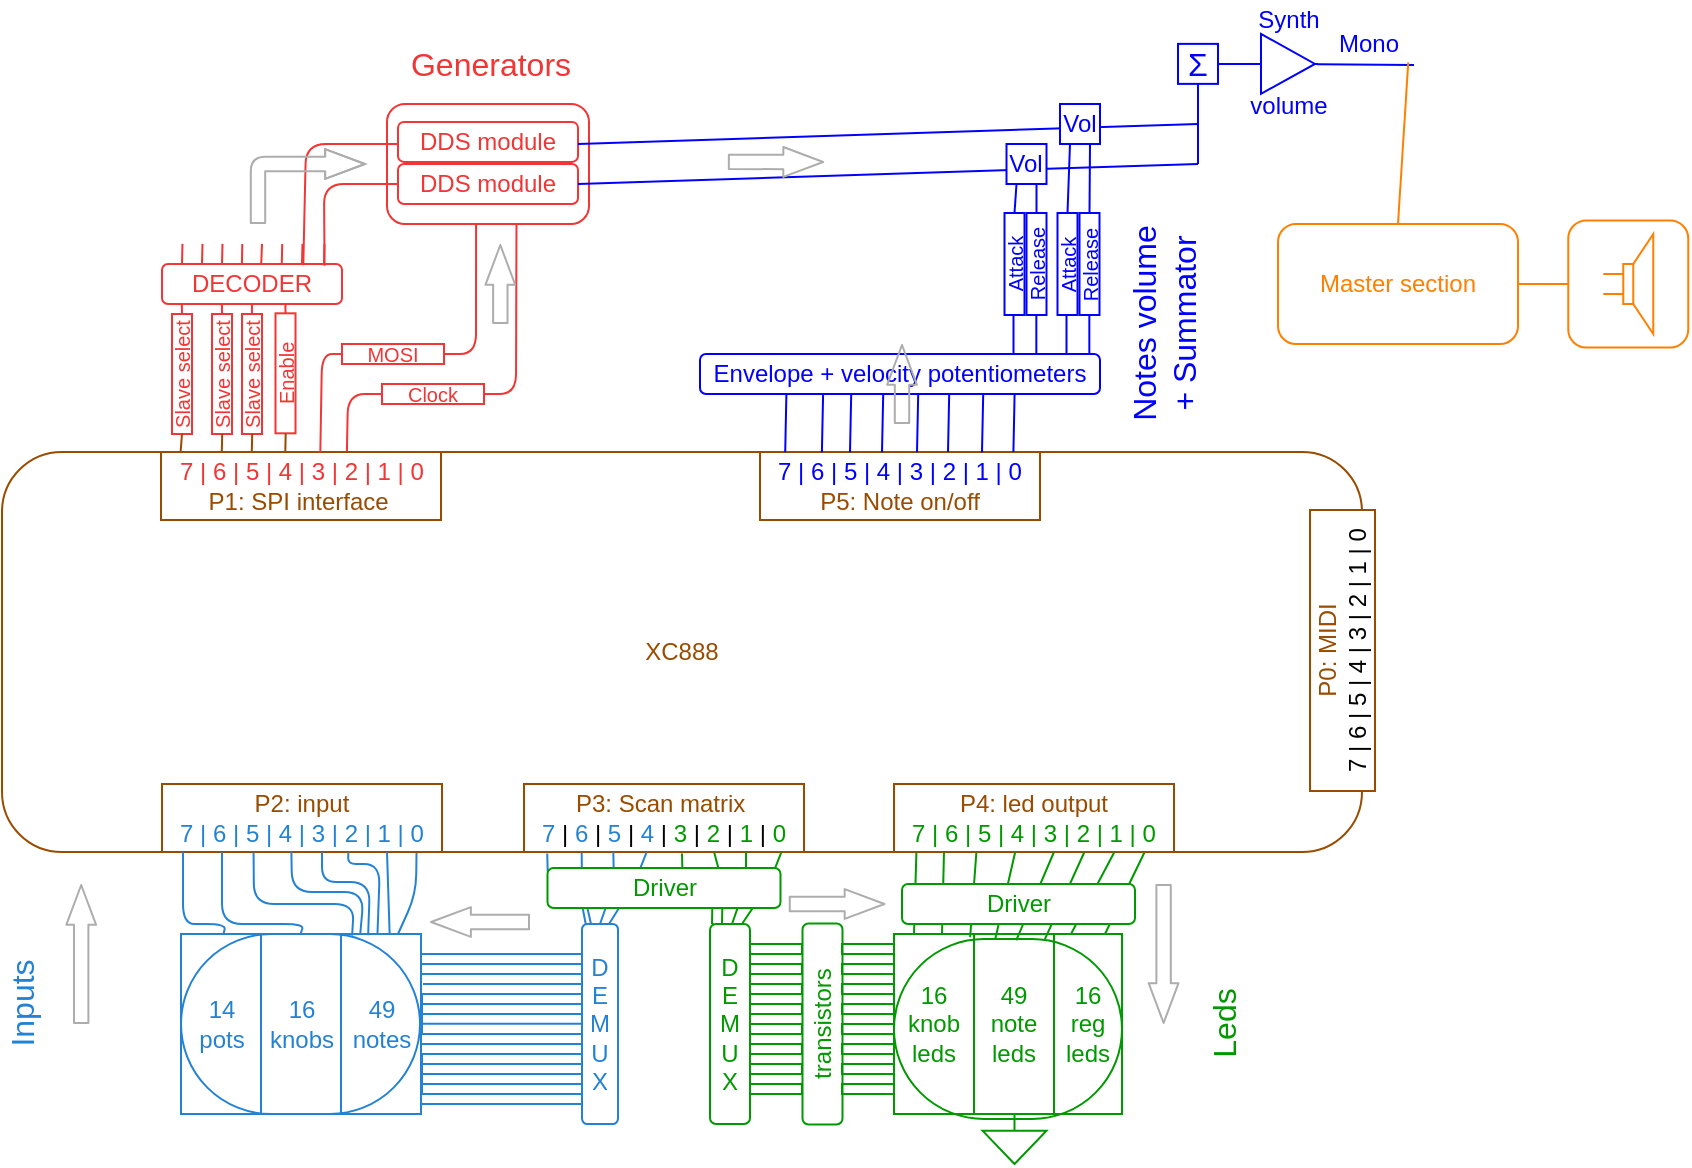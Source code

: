<mxfile version="14.6.13" type="device"><diagram id="syRKRqGBxKdM70KJFv_K" name="Pagina-1"><mxGraphModel dx="1278" dy="632" grid="0" gridSize="10" guides="1" tooltips="1" connect="1" arrows="1" fold="1" page="1" pageScale="1" pageWidth="1169" pageHeight="827" math="0" shadow="0"><root><mxCell id="0"/><mxCell id="1" parent="0"/><mxCell id="1NpCv59b8Mo79kb2LYKI-148" value="" style="rounded=1;whiteSpace=wrap;html=1;fontColor=#FF8000;strokeColor=#FF8000;" parent="1" vertex="1"><mxGeometry x="825.13" y="198.22" width="60" height="63.56" as="geometry"/></mxCell><mxCell id="-nYuNeRodOhIPfCkBTkS-102" value="&lt;font color=&quot;#009900&quot;&gt;16 reg leds&lt;/font&gt;" style="rounded=0;whiteSpace=wrap;html=1;strokeColor=#009900;" parent="1" vertex="1"><mxGeometry x="568" y="555" width="34" height="90" as="geometry"/></mxCell><mxCell id="1x5T8wN6JU8fQf3R-ots-56" value="" style="rounded=1;whiteSpace=wrap;html=1;strokeColor=#F23535;fontColor=#F23535;" parent="1" vertex="1"><mxGeometry x="234.5" y="140" width="101" height="60" as="geometry"/></mxCell><mxCell id="1x5T8wN6JU8fQf3R-ots-2" value="&lt;font color=&quot;#994c00&quot;&gt;XC888&lt;/font&gt;" style="rounded=1;whiteSpace=wrap;html=1;strokeColor=#994C00;" parent="1" vertex="1"><mxGeometry x="42" y="314" width="680" height="200" as="geometry"/></mxCell><mxCell id="1x5T8wN6JU8fQf3R-ots-3" value="&lt;font color=&quot;#994c00&quot;&gt;P2: input&lt;/font&gt;&lt;br&gt;&lt;font color=&quot;#2482d4&quot;&gt;7 | 6 | 5 | 4 | 3 | 2 | 1 | 0&lt;/font&gt;" style="rounded=0;whiteSpace=wrap;html=1;strokeColor=#994C00;" parent="1" vertex="1"><mxGeometry x="122" y="480" width="140" height="34" as="geometry"/></mxCell><mxCell id="1x5T8wN6JU8fQf3R-ots-5" value="&lt;font color=&quot;#2482d4&quot;&gt;D&lt;br&gt;E&lt;br&gt;M&lt;br&gt;U&lt;br&gt;X&lt;/font&gt;" style="rounded=1;whiteSpace=wrap;html=1;strokeColor=#2482D4;" parent="1" vertex="1"><mxGeometry x="332" y="550" width="18" height="100" as="geometry"/></mxCell><mxCell id="1x5T8wN6JU8fQf3R-ots-16" value="&lt;font style=&quot;font-size: 10px&quot;&gt;Clock&lt;/font&gt;" style="whiteSpace=wrap;html=1;rotation=0;align=center;strokeColor=#F23535;fontColor=#F23535;" parent="1" vertex="1"><mxGeometry x="232" y="280" width="51" height="10" as="geometry"/></mxCell><mxCell id="1x5T8wN6JU8fQf3R-ots-17" value="&lt;span style=&quot;font-size: 10px&quot;&gt;MOSI&lt;/span&gt;" style="whiteSpace=wrap;html=1;rotation=0;align=center;strokeColor=#F23535;fontColor=#F23535;" parent="1" vertex="1"><mxGeometry x="212" y="260" width="51" height="10" as="geometry"/></mxCell><mxCell id="1x5T8wN6JU8fQf3R-ots-18" value="&lt;span style=&quot;font-size: 10px&quot;&gt;Slave select&lt;/span&gt;" style="whiteSpace=wrap;html=1;rotation=-90;align=center;strokeColor=#F23535;fontColor=#F23535;" parent="1" vertex="1"><mxGeometry x="102" y="270" width="60" height="10" as="geometry"/></mxCell><mxCell id="1x5T8wN6JU8fQf3R-ots-20" value="&lt;span style=&quot;font-size: 10px&quot;&gt;Slave select&lt;/span&gt;" style="whiteSpace=wrap;html=1;rotation=-90;align=center;strokeColor=#F23535;fontColor=#F23535;" parent="1" vertex="1"><mxGeometry x="122" y="270" width="60" height="10" as="geometry"/></mxCell><mxCell id="1x5T8wN6JU8fQf3R-ots-21" value="&lt;span style=&quot;font-size: 10px&quot;&gt;Slave select&lt;/span&gt;" style="whiteSpace=wrap;html=1;rotation=-90;align=center;strokeColor=#F23535;fontColor=#F23535;" parent="1" vertex="1"><mxGeometry x="137" y="270" width="60" height="10" as="geometry"/></mxCell><mxCell id="1x5T8wN6JU8fQf3R-ots-27" value="DECODER" style="rounded=1;whiteSpace=wrap;html=1;strokeColor=#F23535;fontColor=#F23535;" parent="1" vertex="1"><mxGeometry x="122" y="220" width="90" height="20" as="geometry"/></mxCell><mxCell id="1x5T8wN6JU8fQf3R-ots-32" value="" style="endArrow=none;html=1;exitX=0.444;exitY=-0.012;exitDx=0;exitDy=0;exitPerimeter=0;entryX=0.446;entryY=1.004;entryDx=0;entryDy=0;entryPerimeter=0;strokeColor=#F23535;fontColor=#F23535;" parent="1" source="1x5T8wN6JU8fQf3R-ots-27" edge="1"><mxGeometry width="50" height="50" relative="1" as="geometry"><mxPoint x="161" y="201" as="sourcePoint"/><mxPoint x="162.14" y="210.02" as="targetPoint"/><Array as="points"/></mxGeometry></mxCell><mxCell id="1x5T8wN6JU8fQf3R-ots-33" value="" style="endArrow=none;html=1;exitX=0.16;exitY=0.003;exitDx=0;exitDy=0;exitPerimeter=0;entryX=0.164;entryY=1.005;entryDx=0;entryDy=0;entryPerimeter=0;strokeColor=#F23535;fontColor=#F23535;" parent="1" edge="1"><mxGeometry width="50" height="50" relative="1" as="geometry"><mxPoint x="171.6" y="220" as="sourcePoint"/><mxPoint x="171.84" y="210.04" as="targetPoint"/><Array as="points"><mxPoint x="172" y="209.94"/></Array></mxGeometry></mxCell><mxCell id="1x5T8wN6JU8fQf3R-ots-34" value="" style="endArrow=none;html=1;exitX=0.16;exitY=0.003;exitDx=0;exitDy=0;exitPerimeter=0;entryX=0.164;entryY=1.005;entryDx=0;entryDy=0;entryPerimeter=0;strokeColor=#F23535;fontColor=#F23535;" parent="1" edge="1"><mxGeometry width="50" height="50" relative="1" as="geometry"><mxPoint x="181.88" y="219.94" as="sourcePoint"/><mxPoint x="182.12" y="209.98" as="targetPoint"/></mxGeometry></mxCell><mxCell id="1x5T8wN6JU8fQf3R-ots-35" value="" style="endArrow=none;html=1;exitX=0.16;exitY=0.003;exitDx=0;exitDy=0;exitPerimeter=0;entryX=0.164;entryY=1.005;entryDx=0;entryDy=0;entryPerimeter=0;strokeColor=#F23535;fontColor=#F23535;" parent="1" edge="1"><mxGeometry width="50" height="50" relative="1" as="geometry"><mxPoint x="192" y="219.9" as="sourcePoint"/><mxPoint x="192.24" y="209.94" as="targetPoint"/></mxGeometry></mxCell><mxCell id="1x5T8wN6JU8fQf3R-ots-36" value="" style="endArrow=none;html=1;exitX=0.16;exitY=0.003;exitDx=0;exitDy=0;exitPerimeter=0;entryX=0.164;entryY=1.005;entryDx=0;entryDy=0;entryPerimeter=0;strokeColor=#F23535;fontColor=#F23535;" parent="1" edge="1"><mxGeometry width="50" height="50" relative="1" as="geometry"><mxPoint x="203" y="219.94" as="sourcePoint"/><mxPoint x="203.24" y="209.98" as="targetPoint"/></mxGeometry></mxCell><mxCell id="1x5T8wN6JU8fQf3R-ots-37" value="" style="endArrow=none;html=1;exitX=0.16;exitY=0.003;exitDx=0;exitDy=0;exitPerimeter=0;entryX=0.164;entryY=1.005;entryDx=0;entryDy=0;entryPerimeter=0;strokeColor=#F23535;fontColor=#F23535;" parent="1" edge="1"><mxGeometry width="50" height="50" relative="1" as="geometry"><mxPoint x="152" y="219.9" as="sourcePoint"/><mxPoint x="152.24" y="209.94" as="targetPoint"/></mxGeometry></mxCell><mxCell id="1x5T8wN6JU8fQf3R-ots-38" value="" style="endArrow=none;html=1;exitX=0.16;exitY=0.003;exitDx=0;exitDy=0;exitPerimeter=0;entryX=0.164;entryY=1.005;entryDx=0;entryDy=0;entryPerimeter=0;strokeColor=#F23535;fontColor=#F23535;" parent="1" edge="1"><mxGeometry width="50" height="50" relative="1" as="geometry"><mxPoint x="142" y="219.9" as="sourcePoint"/><mxPoint x="142.24" y="209.94" as="targetPoint"/></mxGeometry></mxCell><mxCell id="1x5T8wN6JU8fQf3R-ots-39" value="" style="endArrow=none;html=1;exitX=0.16;exitY=0.003;exitDx=0;exitDy=0;exitPerimeter=0;entryX=0.164;entryY=1.005;entryDx=0;entryDy=0;entryPerimeter=0;strokeColor=#F23535;fontColor=#F23535;" parent="1" edge="1"><mxGeometry width="50" height="50" relative="1" as="geometry"><mxPoint x="132" y="219.9" as="sourcePoint"/><mxPoint x="132.24" y="209.94" as="targetPoint"/></mxGeometry></mxCell><mxCell id="1x5T8wN6JU8fQf3R-ots-40" value="DDS module" style="rounded=1;whiteSpace=wrap;html=1;strokeColor=#F23535;fontColor=#F23535;" parent="1" vertex="1"><mxGeometry x="240" y="170" width="90" height="20" as="geometry"/></mxCell><mxCell id="1x5T8wN6JU8fQf3R-ots-44" value="&lt;font&gt;DDS module&lt;/font&gt;" style="rounded=1;whiteSpace=wrap;html=1;strokeColor=#F23535;fontColor=#F23535;" parent="1" vertex="1"><mxGeometry x="240" y="148.94" width="90" height="20" as="geometry"/></mxCell><mxCell id="1x5T8wN6JU8fQf3R-ots-48" value="" style="endArrow=none;html=1;entryX=0;entryY=0.5;entryDx=0;entryDy=0;exitX=0.903;exitY=0.046;exitDx=0;exitDy=0;exitPerimeter=0;strokeColor=#F23535;fontColor=#F23535;" parent="1" source="1x5T8wN6JU8fQf3R-ots-27" edge="1"><mxGeometry width="50" height="50" relative="1" as="geometry"><mxPoint x="203.36" y="189.72" as="sourcePoint"/><mxPoint x="240" y="179.94" as="targetPoint"/><Array as="points"><mxPoint x="203" y="180"/></Array></mxGeometry></mxCell><mxCell id="1x5T8wN6JU8fQf3R-ots-49" value="" style="endArrow=none;html=1;entryX=0;entryY=0.5;entryDx=0;entryDy=0;exitX=0.785;exitY=0.03;exitDx=0;exitDy=0;exitPerimeter=0;strokeColor=#F23535;fontColor=#F23535;" parent="1" source="1x5T8wN6JU8fQf3R-ots-27" edge="1"><mxGeometry width="50" height="50" relative="1" as="geometry"><mxPoint x="193.64" y="189.52" as="sourcePoint"/><mxPoint x="240" y="159.94" as="targetPoint"/><Array as="points"><mxPoint x="194" y="160"/></Array></mxGeometry></mxCell><mxCell id="1x5T8wN6JU8fQf3R-ots-60" value="&lt;font color=&quot;#994c00&quot;&gt;P3: Scan matrix&lt;/font&gt;&amp;nbsp;&lt;br&gt;&lt;font color=&quot;#2482d4&quot;&gt;7&lt;/font&gt; | &lt;font color=&quot;#2482d4&quot;&gt;6&lt;/font&gt; | &lt;font color=&quot;#2482d4&quot;&gt;5&lt;/font&gt; | &lt;font color=&quot;#2482d4&quot;&gt;4&lt;/font&gt; | &lt;font color=&quot;#009900&quot;&gt;3&lt;/font&gt; | &lt;font color=&quot;#009900&quot;&gt;2&lt;/font&gt; | &lt;font color=&quot;#009900&quot;&gt;1&lt;/font&gt; | &lt;font color=&quot;#009900&quot;&gt;0&lt;/font&gt;" style="rounded=0;whiteSpace=wrap;html=1;strokeColor=#994C00;" parent="1" vertex="1"><mxGeometry x="303" y="480" width="140" height="34" as="geometry"/></mxCell><mxCell id="1x5T8wN6JU8fQf3R-ots-61" value="&lt;font color=&quot;#994c00&quot;&gt;P4: led output&lt;/font&gt;&lt;br&gt;&lt;font color=&quot;#009900&quot;&gt;7 | 6 | 5 | 4 | 3 | 2 | 1 | 0&lt;/font&gt;" style="rounded=0;whiteSpace=wrap;html=1;strokeColor=#994C00;" parent="1" vertex="1"><mxGeometry x="488" y="480" width="140" height="34" as="geometry"/></mxCell><mxCell id="1x5T8wN6JU8fQf3R-ots-62" value="&lt;font color=&quot;#0000ff&quot;&gt;7 | 6 | 5 | 4 | 3 | 2 | 1 | 0&lt;/font&gt;&lt;br&gt;&lt;font color=&quot;#994c00&quot;&gt;P5: Note on/off&lt;/font&gt;" style="rounded=0;whiteSpace=wrap;html=1;strokeColor=#994C00;" parent="1" vertex="1"><mxGeometry x="421" y="314" width="140" height="34" as="geometry"/></mxCell><mxCell id="1x5T8wN6JU8fQf3R-ots-63" value="&lt;font color=&quot;#f23535&quot;&gt;7 | 6 | 5 | 4 | 3 | 2 | 1 | 0&lt;/font&gt;&lt;br&gt;&lt;font color=&quot;#994c00&quot;&gt;P1: SPI interface&amp;nbsp;&lt;/font&gt;" style="rounded=0;whiteSpace=wrap;html=1;strokeColor=#994C00;" parent="1" vertex="1"><mxGeometry x="121.5" y="314" width="140" height="34" as="geometry"/></mxCell><mxCell id="1x5T8wN6JU8fQf3R-ots-64" value="" style="endArrow=none;html=1;entryX=0;entryY=0.5;entryDx=0;entryDy=0;exitX=0.569;exitY=0.01;exitDx=0;exitDy=0;exitPerimeter=0;strokeColor=#F23535;" parent="1" source="1x5T8wN6JU8fQf3R-ots-63" target="1x5T8wN6JU8fQf3R-ots-17" edge="1"><mxGeometry width="50" height="50" relative="1" as="geometry"><mxPoint x="213.36" y="199.72" as="sourcePoint"/><mxPoint x="250" y="189.94" as="targetPoint"/><Array as="points"><mxPoint x="202" y="265"/></Array></mxGeometry></mxCell><mxCell id="1x5T8wN6JU8fQf3R-ots-65" value="" style="endArrow=none;html=1;entryX=0;entryY=0.5;entryDx=0;entryDy=0;exitX=0.664;exitY=-0.013;exitDx=0;exitDy=0;exitPerimeter=0;strokeColor=#F23535;" parent="1" source="1x5T8wN6JU8fQf3R-ots-63" target="1x5T8wN6JU8fQf3R-ots-16" edge="1"><mxGeometry width="50" height="50" relative="1" as="geometry"><mxPoint x="211.66" y="324.34" as="sourcePoint"/><mxPoint x="221" y="275" as="targetPoint"/><Array as="points"><mxPoint x="215" y="285"/></Array></mxGeometry></mxCell><mxCell id="1x5T8wN6JU8fQf3R-ots-66" value="" style="endArrow=none;html=1;exitX=1;exitY=0.5;exitDx=0;exitDy=0;entryX=0.441;entryY=1;entryDx=0;entryDy=0;entryPerimeter=0;strokeColor=#F23535;fontColor=#F23535;" parent="1" source="1x5T8wN6JU8fQf3R-ots-17" target="1x5T8wN6JU8fQf3R-ots-56" edge="1"><mxGeometry width="50" height="50" relative="1" as="geometry"><mxPoint x="211.66" y="324.34" as="sourcePoint"/><mxPoint x="279" y="202" as="targetPoint"/><Array as="points"><mxPoint x="279" y="265"/></Array></mxGeometry></mxCell><mxCell id="1x5T8wN6JU8fQf3R-ots-67" value="" style="endArrow=none;html=1;entryX=0.641;entryY=1;entryDx=0;entryDy=0;exitX=1;exitY=0.5;exitDx=0;exitDy=0;entryPerimeter=0;strokeColor=#F23535;fontColor=#F23535;" parent="1" source="1x5T8wN6JU8fQf3R-ots-16" target="1x5T8wN6JU8fQf3R-ots-56" edge="1"><mxGeometry width="50" height="50" relative="1" as="geometry"><mxPoint x="273" y="275" as="sourcePoint"/><mxPoint x="288.637" y="211.62" as="targetPoint"/><Array as="points"><mxPoint x="299" y="285"/></Array></mxGeometry></mxCell><mxCell id="1x5T8wN6JU8fQf3R-ots-68" value="&lt;font color=&quot;#994c00&quot;&gt;P0: MIDI&lt;/font&gt;&lt;br&gt;7 | 6 | 5 | 4 | 3 | 2 | 1 | 0" style="rounded=0;whiteSpace=wrap;html=1;rotation=-90;strokeColor=#994C00;" parent="1" vertex="1"><mxGeometry x="642" y="397" width="140.5" height="32.5" as="geometry"/></mxCell><mxCell id="1x5T8wN6JU8fQf3R-ots-70" value="&lt;font color=&quot;#009900&quot;&gt;D&lt;br&gt;E&lt;br&gt;M&lt;br&gt;U&lt;br&gt;X&lt;/font&gt;" style="rounded=1;whiteSpace=wrap;html=1;strokeColor=#009900;" parent="1" vertex="1"><mxGeometry x="396" y="550" width="20" height="100" as="geometry"/></mxCell><mxCell id="1x5T8wN6JU8fQf3R-ots-71" value="" style="endArrow=none;html=1;exitX=1;exitY=0.5;exitDx=0;exitDy=0;entryX=0.11;entryY=0.974;entryDx=0;entryDy=0;entryPerimeter=0;strokeColor=#F23535;fontColor=#F23535;" parent="1" source="1x5T8wN6JU8fQf3R-ots-18" target="1x5T8wN6JU8fQf3R-ots-27" edge="1"><mxGeometry width="50" height="50" relative="1" as="geometry"><mxPoint x="142" y="229.9" as="sourcePoint"/><mxPoint x="142.24" y="219.94" as="targetPoint"/></mxGeometry></mxCell><mxCell id="1x5T8wN6JU8fQf3R-ots-72" value="" style="endArrow=none;html=1;exitX=1;exitY=0.5;exitDx=0;exitDy=0;entryX=0.11;entryY=1.031;entryDx=0;entryDy=0;entryPerimeter=0;strokeColor=#F23535;fontColor=#F23535;" parent="1" source="1x5T8wN6JU8fQf3R-ots-20" edge="1"><mxGeometry width="50" height="50" relative="1" as="geometry"><mxPoint x="152.05" y="244.38" as="sourcePoint"/><mxPoint x="151.95" y="240.0" as="targetPoint"/></mxGeometry></mxCell><mxCell id="1x5T8wN6JU8fQf3R-ots-73" value="" style="endArrow=none;html=1;exitX=1;exitY=0.5;exitDx=0;exitDy=0;entryX=0.11;entryY=1.031;entryDx=0;entryDy=0;entryPerimeter=0;strokeColor=#F23535;fontColor=#F23535;" parent="1" source="1x5T8wN6JU8fQf3R-ots-21" edge="1"><mxGeometry width="50" height="50" relative="1" as="geometry"><mxPoint x="167.05" y="244.38" as="sourcePoint"/><mxPoint x="166.95" y="240.0" as="targetPoint"/></mxGeometry></mxCell><mxCell id="1x5T8wN6JU8fQf3R-ots-74" value="" style="endArrow=none;html=1;exitX=0;exitY=0.5;exitDx=0;exitDy=0;entryX=0.07;entryY=-0.001;entryDx=0;entryDy=0;entryPerimeter=0;strokeColor=#994C00;" parent="1" source="1x5T8wN6JU8fQf3R-ots-18" target="1x5T8wN6JU8fQf3R-ots-63" edge="1"><mxGeometry width="50" height="50" relative="1" as="geometry"><mxPoint x="162" y="275" as="sourcePoint"/><mxPoint x="161.9" y="270.62" as="targetPoint"/></mxGeometry></mxCell><mxCell id="1x5T8wN6JU8fQf3R-ots-75" value="" style="endArrow=none;html=1;exitX=0;exitY=0.5;exitDx=0;exitDy=0;entryX=0.07;entryY=-0.001;entryDx=0;entryDy=0;entryPerimeter=0;strokeColor=#994C00;" parent="1" edge="1"><mxGeometry width="50" height="50" relative="1" as="geometry"><mxPoint x="152.1" y="305.03" as="sourcePoint"/><mxPoint x="151.9" y="313.996" as="targetPoint"/></mxGeometry></mxCell><mxCell id="1x5T8wN6JU8fQf3R-ots-76" value="" style="endArrow=none;html=1;exitX=0;exitY=0.5;exitDx=0;exitDy=0;entryX=0.07;entryY=-0.001;entryDx=0;entryDy=0;entryPerimeter=0;strokeColor=#994C00;" parent="1" edge="1"><mxGeometry width="50" height="50" relative="1" as="geometry"><mxPoint x="167.1" y="305.03" as="sourcePoint"/><mxPoint x="166.9" y="313.996" as="targetPoint"/></mxGeometry></mxCell><mxCell id="-nYuNeRodOhIPfCkBTkS-1" value="" style="endArrow=none;html=1;entryX=0.083;entryY=1.022;entryDx=0;entryDy=0;entryPerimeter=0;exitX=0.108;exitY=0.004;exitDx=0;exitDy=0;exitPerimeter=0;fillColor=#dae8fc;strokeColor=#2482D4;" parent="1" source="1x5T8wN6JU8fQf3R-ots-5" target="1x5T8wN6JU8fQf3R-ots-60" edge="1"><mxGeometry width="50" height="50" relative="1" as="geometry"><mxPoint x="552" y="650" as="sourcePoint"/><mxPoint x="602" y="600" as="targetPoint"/><Array as="points"><mxPoint x="330" y="530"/><mxPoint x="315" y="530"/></Array></mxGeometry></mxCell><mxCell id="-nYuNeRodOhIPfCkBTkS-2" value="" style="endArrow=none;html=1;entryX=0.206;entryY=1.007;entryDx=0;entryDy=0;entryPerimeter=0;exitX=0.25;exitY=0;exitDx=0;exitDy=0;fillColor=#dae8fc;strokeColor=#2482D4;" parent="1" source="1x5T8wN6JU8fQf3R-ots-5" target="1x5T8wN6JU8fQf3R-ots-60" edge="1"><mxGeometry width="50" height="50" relative="1" as="geometry"><mxPoint x="342.16" y="560.4" as="sourcePoint"/><mxPoint x="324.62" y="524.748" as="targetPoint"/><Array as="points"><mxPoint x="332" y="530"/></Array></mxGeometry></mxCell><mxCell id="-nYuNeRodOhIPfCkBTkS-3" value="" style="endArrow=none;html=1;entryX=0.319;entryY=0.999;entryDx=0;entryDy=0;entryPerimeter=0;exitX=0.5;exitY=0;exitDx=0;exitDy=0;fillColor=#dae8fc;strokeColor=#2482D4;" parent="1" source="1x5T8wN6JU8fQf3R-ots-5" target="1x5T8wN6JU8fQf3R-ots-60" edge="1"><mxGeometry width="50" height="50" relative="1" as="geometry"><mxPoint x="345.0" y="560" as="sourcePoint"/><mxPoint x="341.84" y="524.238" as="targetPoint"/><Array as="points"><mxPoint x="348" y="530"/></Array></mxGeometry></mxCell><mxCell id="-nYuNeRodOhIPfCkBTkS-4" value="" style="endArrow=none;html=1;entryX=0.438;entryY=1.001;entryDx=0;entryDy=0;entryPerimeter=0;exitX=0.75;exitY=0;exitDx=0;exitDy=0;fillColor=#dae8fc;strokeColor=#2482D4;" parent="1" source="1x5T8wN6JU8fQf3R-ots-5" target="1x5T8wN6JU8fQf3R-ots-60" edge="1"><mxGeometry width="50" height="50" relative="1" as="geometry"><mxPoint x="350.0" y="560" as="sourcePoint"/><mxPoint x="357.66" y="523.966" as="targetPoint"/><Array as="points"><mxPoint x="358" y="530"/></Array></mxGeometry></mxCell><mxCell id="-nYuNeRodOhIPfCkBTkS-5" value="" style="endArrow=none;html=1;entryX=0.083;entryY=1.022;entryDx=0;entryDy=0;entryPerimeter=0;strokeColor=#009900;" parent="1" edge="1"><mxGeometry width="50" height="50" relative="1" as="geometry"><mxPoint x="397" y="550" as="sourcePoint"/><mxPoint x="382" y="514.778" as="targetPoint"/><Array as="points"><mxPoint x="397.38" y="530.03"/><mxPoint x="382.38" y="530.03"/></Array></mxGeometry></mxCell><mxCell id="-nYuNeRodOhIPfCkBTkS-6" value="" style="endArrow=none;html=1;entryX=0.679;entryY=1.004;entryDx=0;entryDy=0;entryPerimeter=0;strokeColor=#009900;" parent="1" target="1x5T8wN6JU8fQf3R-ots-60" edge="1"><mxGeometry width="50" height="50" relative="1" as="geometry"><mxPoint x="402" y="550" as="sourcePoint"/><mxPoint x="402.22" y="514.268" as="targetPoint"/><Array as="points"><mxPoint x="402.38" y="530.03"/></Array></mxGeometry></mxCell><mxCell id="-nYuNeRodOhIPfCkBTkS-7" value="" style="endArrow=none;html=1;entryX=0.793;entryY=0.991;entryDx=0;entryDy=0;entryPerimeter=0;strokeColor=#009900;" parent="1" target="1x5T8wN6JU8fQf3R-ots-60" edge="1"><mxGeometry width="50" height="50" relative="1" as="geometry"><mxPoint x="407" y="550" as="sourcePoint"/><mxPoint x="410.04" y="513.996" as="targetPoint"/><Array as="points"><mxPoint x="414" y="530"/></Array></mxGeometry></mxCell><mxCell id="-nYuNeRodOhIPfCkBTkS-8" value="" style="endArrow=none;html=1;entryX=0.438;entryY=1.001;entryDx=0;entryDy=0;entryPerimeter=0;strokeColor=#009900;" parent="1" edge="1"><mxGeometry width="50" height="50" relative="1" as="geometry"><mxPoint x="412" y="550" as="sourcePoint"/><mxPoint x="431.7" y="514.064" as="targetPoint"/><Array as="points"><mxPoint x="425.38" y="530.03"/></Array></mxGeometry></mxCell><mxCell id="-nYuNeRodOhIPfCkBTkS-9" value="" style="endArrow=none;html=1;exitX=0.104;exitY=0.003;exitDx=0;exitDy=0;exitPerimeter=0;strokeColor=#009900;" parent="1" source="1x5T8wN6JU8fQf3R-ots-70" edge="1"><mxGeometry width="50" height="50" relative="1" as="geometry"><mxPoint x="396.34" y="680.6" as="sourcePoint"/><mxPoint x="397" y="550" as="targetPoint"/></mxGeometry></mxCell><mxCell id="-nYuNeRodOhIPfCkBTkS-14" value="&lt;font color=&quot;#2482d4&quot;&gt;49 notes&lt;/font&gt;" style="rounded=0;whiteSpace=wrap;html=1;strokeColor=#2482D4;" parent="1" vertex="1"><mxGeometry x="211.5" y="555" width="40" height="90" as="geometry"/></mxCell><mxCell id="-nYuNeRodOhIPfCkBTkS-15" value="&lt;font color=&quot;#2482d4&quot;&gt;16 knobs&lt;/font&gt;" style="rounded=0;whiteSpace=wrap;html=1;strokeColor=#2482D4;" parent="1" vertex="1"><mxGeometry x="171.5" y="555" width="40" height="90" as="geometry"/></mxCell><mxCell id="-nYuNeRodOhIPfCkBTkS-16" value="&lt;font color=&quot;#2482d4&quot;&gt;14 pots&lt;/font&gt;" style="rounded=0;whiteSpace=wrap;html=1;strokeColor=#2482D4;" parent="1" vertex="1"><mxGeometry x="131.5" y="555" width="40" height="90" as="geometry"/></mxCell><mxCell id="-nYuNeRodOhIPfCkBTkS-13" value="" style="rounded=1;whiteSpace=wrap;html=1;fillColor=none;strokeColor=#2482D4;arcSize=50;" parent="1" vertex="1"><mxGeometry x="131.5" y="555" width="119.5" height="90" as="geometry"/></mxCell><mxCell id="-nYuNeRodOhIPfCkBTkS-17" value="" style="endArrow=none;html=1;strokeColor=#2482D4;" parent="1" edge="1"><mxGeometry width="50" height="50" relative="1" as="geometry"><mxPoint x="252.5" y="580" as="sourcePoint"/><mxPoint x="332.5" y="580" as="targetPoint"/></mxGeometry></mxCell><mxCell id="-nYuNeRodOhIPfCkBTkS-18" value="" style="endArrow=none;html=1;strokeColor=#2482D4;" parent="1" edge="1"><mxGeometry width="50" height="50" relative="1" as="geometry"><mxPoint x="251.5" y="599.83" as="sourcePoint"/><mxPoint x="331.5" y="599.83" as="targetPoint"/></mxGeometry></mxCell><mxCell id="-nYuNeRodOhIPfCkBTkS-19" value="" style="endArrow=none;html=1;strokeColor=#2482D4;" parent="1" edge="1"><mxGeometry width="50" height="50" relative="1" as="geometry"><mxPoint x="251.5" y="620" as="sourcePoint"/><mxPoint x="331.5" y="620" as="targetPoint"/></mxGeometry></mxCell><mxCell id="-nYuNeRodOhIPfCkBTkS-20" value="" style="endArrow=none;html=1;strokeColor=#2482D4;" parent="1" edge="1"><mxGeometry width="50" height="50" relative="1" as="geometry"><mxPoint x="252" y="570" as="sourcePoint"/><mxPoint x="332" y="570" as="targetPoint"/></mxGeometry></mxCell><mxCell id="-nYuNeRodOhIPfCkBTkS-21" value="" style="endArrow=none;html=1;strokeColor=#2482D4;" parent="1" edge="1"><mxGeometry width="50" height="50" relative="1" as="geometry"><mxPoint x="252.5" y="590" as="sourcePoint"/><mxPoint x="332.5" y="590" as="targetPoint"/></mxGeometry></mxCell><mxCell id="-nYuNeRodOhIPfCkBTkS-22" value="" style="endArrow=none;html=1;strokeColor=#2482D4;" parent="1" edge="1"><mxGeometry width="50" height="50" relative="1" as="geometry"><mxPoint x="251.5" y="610" as="sourcePoint"/><mxPoint x="331.5" y="610" as="targetPoint"/></mxGeometry></mxCell><mxCell id="-nYuNeRodOhIPfCkBTkS-23" value="" style="endArrow=none;html=1;strokeColor=#2482D4;" parent="1" edge="1"><mxGeometry width="50" height="50" relative="1" as="geometry"><mxPoint x="252.5" y="630" as="sourcePoint"/><mxPoint x="332.5" y="630" as="targetPoint"/></mxGeometry></mxCell><mxCell id="-nYuNeRodOhIPfCkBTkS-24" value="" style="endArrow=none;html=1;strokeColor=#2482D4;" parent="1" edge="1"><mxGeometry width="50" height="50" relative="1" as="geometry"><mxPoint x="252" y="640" as="sourcePoint"/><mxPoint x="332" y="640" as="targetPoint"/></mxGeometry></mxCell><mxCell id="-nYuNeRodOhIPfCkBTkS-25" value="" style="endArrow=none;html=1;strokeColor=#2482D4;" parent="1" edge="1"><mxGeometry width="50" height="50" relative="1" as="geometry"><mxPoint x="252" y="565" as="sourcePoint"/><mxPoint x="332" y="565" as="targetPoint"/></mxGeometry></mxCell><mxCell id="-nYuNeRodOhIPfCkBTkS-26" value="" style="endArrow=none;html=1;strokeColor=#2482D4;" parent="1" edge="1"><mxGeometry width="50" height="50" relative="1" as="geometry"><mxPoint x="252" y="625" as="sourcePoint"/><mxPoint x="332" y="625" as="targetPoint"/></mxGeometry></mxCell><mxCell id="-nYuNeRodOhIPfCkBTkS-28" value="" style="rounded=0;whiteSpace=wrap;html=1;fillColor=none;gradientColor=none;strokeColor=#2482D4;" parent="1" vertex="1"><mxGeometry x="252" y="615" width="80" height="20" as="geometry"/></mxCell><mxCell id="-nYuNeRodOhIPfCkBTkS-29" value="" style="rounded=0;whiteSpace=wrap;html=1;fillColor=none;gradientColor=none;strokeColor=#2482D4;" parent="1" vertex="1"><mxGeometry x="252" y="585" width="80" height="20" as="geometry"/></mxCell><mxCell id="-nYuNeRodOhIPfCkBTkS-31" value="" style="rounded=0;whiteSpace=wrap;html=1;fillColor=none;gradientColor=none;strokeColor=#2482D4;" parent="1" vertex="1"><mxGeometry x="251.5" y="575" width="80.5" height="20" as="geometry"/></mxCell><mxCell id="-nYuNeRodOhIPfCkBTkS-32" value="" style="endArrow=none;html=1;entryX=0.909;entryY=1.016;entryDx=0;entryDy=0;entryPerimeter=0;exitX=0.75;exitY=0;exitDx=0;exitDy=0;strokeColor=#2482D4;" parent="1" target="1x5T8wN6JU8fQf3R-ots-3" edge="1"><mxGeometry width="50" height="50" relative="1" as="geometry"><mxPoint x="240" y="555" as="sourcePoint"/><mxPoint x="258.82" y="519.034" as="targetPoint"/><Array as="points"><mxPoint x="249" y="535"/></Array></mxGeometry></mxCell><mxCell id="-nYuNeRodOhIPfCkBTkS-33" value="" style="endArrow=none;html=1;entryX=0.909;entryY=1.016;entryDx=0;entryDy=0;entryPerimeter=0;exitX=0.873;exitY=0.001;exitDx=0;exitDy=0;exitPerimeter=0;strokeColor=#2482D4;" parent="1" source="-nYuNeRodOhIPfCkBTkS-13" edge="1"><mxGeometry width="50" height="50" relative="1" as="geometry"><mxPoint x="225.24" y="554.46" as="sourcePoint"/><mxPoint x="234.5" y="514.004" as="targetPoint"/><Array as="points"/></mxGeometry></mxCell><mxCell id="-nYuNeRodOhIPfCkBTkS-34" value="" style="endArrow=none;html=1;entryX=0.083;entryY=1.022;entryDx=0;entryDy=0;entryPerimeter=0;exitX=0.822;exitY=0.001;exitDx=0;exitDy=0;exitPerimeter=0;strokeColor=#2482D4;" parent="1" source="-nYuNeRodOhIPfCkBTkS-13" edge="1"><mxGeometry width="50" height="50" relative="1" as="geometry"><mxPoint x="234.504" y="549.65" as="sourcePoint"/><mxPoint x="215.18" y="513.998" as="targetPoint"/><Array as="points"><mxPoint x="231" y="520"/><mxPoint x="215" y="520"/></Array></mxGeometry></mxCell><mxCell id="-nYuNeRodOhIPfCkBTkS-35" value="" style="endArrow=none;html=1;entryX=0.083;entryY=1.022;entryDx=0;entryDy=0;entryPerimeter=0;exitX=0.783;exitY=0.007;exitDx=0;exitDy=0;exitPerimeter=0;strokeColor=#2482D4;" parent="1" source="-nYuNeRodOhIPfCkBTkS-13" edge="1"><mxGeometry width="50" height="50" relative="1" as="geometry"><mxPoint x="217.96" y="555.09" as="sourcePoint"/><mxPoint x="202.0" y="513.998" as="targetPoint"/><Array as="points"><mxPoint x="226" y="529"/><mxPoint x="202" y="529"/></Array></mxGeometry></mxCell><mxCell id="-nYuNeRodOhIPfCkBTkS-36" value="" style="endArrow=none;html=1;entryX=0.462;entryY=0.989;entryDx=0;entryDy=0;entryPerimeter=0;exitX=0.75;exitY=0;exitDx=0;exitDy=0;strokeColor=#2482D4;" parent="1" source="-nYuNeRodOhIPfCkBTkS-13" target="1x5T8wN6JU8fQf3R-ots-3" edge="1"><mxGeometry width="50" height="50" relative="1" as="geometry"><mxPoint x="187" y="540" as="sourcePoint"/><mxPoint x="187.04" y="518.998" as="targetPoint"/><Array as="points"><mxPoint x="223" y="534"/><mxPoint x="187.04" y="534"/></Array></mxGeometry></mxCell><mxCell id="-nYuNeRodOhIPfCkBTkS-37" value="" style="endArrow=none;html=1;entryX=0.327;entryY=1.002;entryDx=0;entryDy=0;entryPerimeter=0;exitX=0.716;exitY=0.009;exitDx=0;exitDy=0;exitPerimeter=0;strokeColor=#2482D4;" parent="1" source="-nYuNeRodOhIPfCkBTkS-13" target="1x5T8wN6JU8fQf3R-ots-3" edge="1"><mxGeometry width="50" height="50" relative="1" as="geometry"><mxPoint x="207.32" y="555" as="sourcePoint"/><mxPoint x="171.5" y="513.626" as="targetPoint"/><Array as="points"><mxPoint x="218" y="540"/><mxPoint x="168" y="540"/></Array></mxGeometry></mxCell><mxCell id="-nYuNeRodOhIPfCkBTkS-38" value="" style="endArrow=none;html=1;entryX=0.327;entryY=1.002;entryDx=0;entryDy=0;entryPerimeter=0;exitX=0.5;exitY=0;exitDx=0;exitDy=0;strokeColor=#2482D4;" parent="1" source="-nYuNeRodOhIPfCkBTkS-13" edge="1"><mxGeometry width="50" height="50" relative="1" as="geometry"><mxPoint x="202.64" y="555.74" as="sourcePoint"/><mxPoint x="152.0" y="513.998" as="targetPoint"/><Array as="points"><mxPoint x="193" y="550"/><mxPoint x="152" y="550"/></Array></mxGeometry></mxCell><mxCell id="-nYuNeRodOhIPfCkBTkS-39" value="" style="endArrow=none;html=1;entryX=0.327;entryY=1.002;entryDx=0;entryDy=0;entryPerimeter=0;exitX=0.177;exitY=0.004;exitDx=0;exitDy=0;exitPerimeter=0;strokeColor=#2482D4;" parent="1" source="-nYuNeRodOhIPfCkBTkS-13" edge="1"><mxGeometry width="50" height="50" relative="1" as="geometry"><mxPoint x="173" y="555" as="sourcePoint"/><mxPoint x="132.5" y="513.998" as="targetPoint"/><Array as="points"><mxPoint x="154" y="550"/><mxPoint x="132.5" y="550"/></Array></mxGeometry></mxCell><mxCell id="-nYuNeRodOhIPfCkBTkS-40" value="&lt;font color=&quot;#009900&quot; style=&quot;font-size: 12px&quot;&gt;transistors&lt;/font&gt;" style="rounded=1;whiteSpace=wrap;html=1;strokeColor=#009900;align=center;rotation=-90;" parent="1" vertex="1"><mxGeometry x="402" y="590" width="100.5" height="20" as="geometry"/></mxCell><mxCell id="-nYuNeRodOhIPfCkBTkS-43" value="" style="rounded=0;whiteSpace=wrap;html=1;strokeColor=#009900;fillColor=none;gradientColor=none;" parent="1" vertex="1"><mxGeometry x="416" y="560" width="26" height="5" as="geometry"/></mxCell><mxCell id="-nYuNeRodOhIPfCkBTkS-44" value="" style="rounded=0;whiteSpace=wrap;html=1;strokeColor=#009900;fillColor=none;gradientColor=none;" parent="1" vertex="1"><mxGeometry x="416" y="570" width="26" height="5" as="geometry"/></mxCell><mxCell id="-nYuNeRodOhIPfCkBTkS-45" value="" style="rounded=0;whiteSpace=wrap;html=1;strokeColor=#009900;fillColor=none;gradientColor=none;" parent="1" vertex="1"><mxGeometry x="416" y="580" width="26" height="5" as="geometry"/></mxCell><mxCell id="-nYuNeRodOhIPfCkBTkS-46" value="" style="rounded=0;whiteSpace=wrap;html=1;strokeColor=#009900;fillColor=none;gradientColor=none;" parent="1" vertex="1"><mxGeometry x="416" y="590" width="26" height="5" as="geometry"/></mxCell><mxCell id="-nYuNeRodOhIPfCkBTkS-47" value="" style="rounded=0;whiteSpace=wrap;html=1;strokeColor=#009900;fillColor=none;gradientColor=none;" parent="1" vertex="1"><mxGeometry x="416" y="600" width="26" height="5" as="geometry"/></mxCell><mxCell id="-nYuNeRodOhIPfCkBTkS-48" value="" style="rounded=0;whiteSpace=wrap;html=1;strokeColor=#009900;fillColor=none;gradientColor=none;" parent="1" vertex="1"><mxGeometry x="416" y="610" width="26" height="5" as="geometry"/></mxCell><mxCell id="-nYuNeRodOhIPfCkBTkS-49" value="" style="rounded=0;whiteSpace=wrap;html=1;strokeColor=#009900;fillColor=none;gradientColor=none;" parent="1" vertex="1"><mxGeometry x="416" y="620" width="26" height="5" as="geometry"/></mxCell><mxCell id="-nYuNeRodOhIPfCkBTkS-50" value="" style="rounded=0;whiteSpace=wrap;html=1;strokeColor=#009900;fillColor=none;gradientColor=none;" parent="1" vertex="1"><mxGeometry x="416" y="630" width="26" height="5" as="geometry"/></mxCell><mxCell id="-nYuNeRodOhIPfCkBTkS-51" value="&lt;font color=&quot;#009900&quot;&gt;49 note leds&lt;/font&gt;" style="rounded=0;whiteSpace=wrap;html=1;strokeColor=#009900;" parent="1" vertex="1"><mxGeometry x="528" y="555" width="40" height="90" as="geometry"/></mxCell><mxCell id="-nYuNeRodOhIPfCkBTkS-52" value="&lt;font color=&quot;#009900&quot;&gt;16 knob leds&lt;/font&gt;" style="rounded=0;whiteSpace=wrap;html=1;strokeColor=#009900;" parent="1" vertex="1"><mxGeometry x="488" y="555" width="40" height="90" as="geometry"/></mxCell><mxCell id="-nYuNeRodOhIPfCkBTkS-54" value="" style="rounded=1;whiteSpace=wrap;html=1;fillColor=none;arcSize=50;strokeColor=#009900;" parent="1" vertex="1"><mxGeometry x="488" y="557.5" width="114" height="90" as="geometry"/></mxCell><mxCell id="-nYuNeRodOhIPfCkBTkS-55" value="" style="rounded=0;whiteSpace=wrap;html=1;strokeColor=#009900;fillColor=none;gradientColor=none;" parent="1" vertex="1"><mxGeometry x="462" y="560" width="26" height="5" as="geometry"/></mxCell><mxCell id="-nYuNeRodOhIPfCkBTkS-56" value="" style="rounded=0;whiteSpace=wrap;html=1;strokeColor=#009900;fillColor=none;gradientColor=none;" parent="1" vertex="1"><mxGeometry x="462" y="570" width="26" height="5" as="geometry"/></mxCell><mxCell id="-nYuNeRodOhIPfCkBTkS-57" value="" style="rounded=0;whiteSpace=wrap;html=1;strokeColor=#009900;fillColor=none;gradientColor=none;" parent="1" vertex="1"><mxGeometry x="462" y="580" width="26" height="5" as="geometry"/></mxCell><mxCell id="-nYuNeRodOhIPfCkBTkS-58" value="" style="rounded=0;whiteSpace=wrap;html=1;strokeColor=#009900;fillColor=none;gradientColor=none;" parent="1" vertex="1"><mxGeometry x="462" y="590" width="26" height="5" as="geometry"/></mxCell><mxCell id="-nYuNeRodOhIPfCkBTkS-59" value="" style="rounded=0;whiteSpace=wrap;html=1;strokeColor=#009900;fillColor=none;gradientColor=none;" parent="1" vertex="1"><mxGeometry x="462" y="600" width="26" height="5" as="geometry"/></mxCell><mxCell id="-nYuNeRodOhIPfCkBTkS-60" value="" style="rounded=0;whiteSpace=wrap;html=1;strokeColor=#009900;fillColor=none;gradientColor=none;" parent="1" vertex="1"><mxGeometry x="462" y="610" width="26" height="5" as="geometry"/></mxCell><mxCell id="-nYuNeRodOhIPfCkBTkS-61" value="" style="rounded=0;whiteSpace=wrap;html=1;strokeColor=#009900;fillColor=none;gradientColor=none;" parent="1" vertex="1"><mxGeometry x="462" y="620" width="26" height="5" as="geometry"/></mxCell><mxCell id="-nYuNeRodOhIPfCkBTkS-62" value="" style="rounded=0;whiteSpace=wrap;html=1;strokeColor=#009900;fillColor=none;gradientColor=none;" parent="1" vertex="1"><mxGeometry x="462" y="630" width="26" height="5" as="geometry"/></mxCell><mxCell id="-nYuNeRodOhIPfCkBTkS-91" value="" style="endArrow=none;html=1;fontColor=#F23535;exitX=0.25;exitY=0;exitDx=0;exitDy=0;entryX=0.08;entryY=1.008;entryDx=0;entryDy=0;entryPerimeter=0;strokeColor=#009900;" parent="1" source="-nYuNeRodOhIPfCkBTkS-52" target="1x5T8wN6JU8fQf3R-ots-61" edge="1"><mxGeometry width="50" height="50" relative="1" as="geometry"><mxPoint x="572" y="610" as="sourcePoint"/><mxPoint x="622" y="560" as="targetPoint"/></mxGeometry></mxCell><mxCell id="-nYuNeRodOhIPfCkBTkS-92" value="" style="endArrow=none;html=1;fontColor=#F23535;exitX=0.6;exitY=0.001;exitDx=0;exitDy=0;strokeColor=#009900;exitPerimeter=0;" parent="1" source="-nYuNeRodOhIPfCkBTkS-52" edge="1"><mxGeometry width="50" height="50" relative="1" as="geometry"><mxPoint x="512" y="554.73" as="sourcePoint"/><mxPoint x="513" y="514" as="targetPoint"/></mxGeometry></mxCell><mxCell id="-nYuNeRodOhIPfCkBTkS-93" value="" style="endArrow=none;html=1;fontColor=#F23535;exitX=0.334;exitY=-0.01;exitDx=0;exitDy=0;entryX=0.08;entryY=1.008;entryDx=0;entryDy=0;entryPerimeter=0;strokeColor=#009900;exitPerimeter=0;" parent="1" source="-nYuNeRodOhIPfCkBTkS-54" edge="1"><mxGeometry width="50" height="50" relative="1" as="geometry"><mxPoint x="528" y="554.73" as="sourcePoint"/><mxPoint x="529.2" y="514.002" as="targetPoint"/></mxGeometry></mxCell><mxCell id="-nYuNeRodOhIPfCkBTkS-94" value="" style="endArrow=none;html=1;fontColor=#F23535;exitX=0.444;exitY=0.001;exitDx=0;exitDy=0;entryX=0.08;entryY=1.008;entryDx=0;entryDy=0;entryPerimeter=0;strokeColor=#009900;exitPerimeter=0;" parent="1" source="-nYuNeRodOhIPfCkBTkS-54" edge="1"><mxGeometry width="50" height="50" relative="1" as="geometry"><mxPoint x="547.4" y="554.73" as="sourcePoint"/><mxPoint x="548.6" y="514.002" as="targetPoint"/></mxGeometry></mxCell><mxCell id="-nYuNeRodOhIPfCkBTkS-95" value="" style="endArrow=none;html=1;fontColor=#F23535;exitX=0.536;exitY=0.008;exitDx=0;exitDy=0;entryX=0.08;entryY=1.008;entryDx=0;entryDy=0;entryPerimeter=0;strokeColor=#009900;exitPerimeter=0;" parent="1" source="-nYuNeRodOhIPfCkBTkS-54" edge="1"><mxGeometry width="50" height="50" relative="1" as="geometry"><mxPoint x="566.8" y="554.73" as="sourcePoint"/><mxPoint x="568" y="514.002" as="targetPoint"/></mxGeometry></mxCell><mxCell id="-nYuNeRodOhIPfCkBTkS-96" value="" style="endArrow=none;html=1;fontColor=#F23535;exitX=0.662;exitY=0.001;exitDx=0;exitDy=0;entryX=0.08;entryY=1.008;entryDx=0;entryDy=0;entryPerimeter=0;strokeColor=#009900;exitPerimeter=0;" parent="1" source="-nYuNeRodOhIPfCkBTkS-54" edge="1"><mxGeometry width="50" height="50" relative="1" as="geometry"><mxPoint x="582" y="554.73" as="sourcePoint"/><mxPoint x="583.2" y="514.002" as="targetPoint"/></mxGeometry></mxCell><mxCell id="-nYuNeRodOhIPfCkBTkS-97" value="" style="endArrow=none;html=1;fontColor=#F23535;exitX=0.25;exitY=0;exitDx=0;exitDy=0;entryX=0.08;entryY=1.008;entryDx=0;entryDy=0;entryPerimeter=0;strokeColor=#009900;" parent="1" source="-nYuNeRodOhIPfCkBTkS-102" edge="1"><mxGeometry width="50" height="50" relative="1" as="geometry"><mxPoint x="597" y="554.73" as="sourcePoint"/><mxPoint x="598.2" y="514.002" as="targetPoint"/></mxGeometry></mxCell><mxCell id="-nYuNeRodOhIPfCkBTkS-98" value="" style="endArrow=none;html=1;fontColor=#F23535;exitX=0.75;exitY=0;exitDx=0;exitDy=0;entryX=0.08;entryY=1.008;entryDx=0;entryDy=0;entryPerimeter=0;strokeColor=#009900;" parent="1" source="-nYuNeRodOhIPfCkBTkS-102" edge="1"><mxGeometry width="50" height="50" relative="1" as="geometry"><mxPoint x="612" y="555" as="sourcePoint"/><mxPoint x="613.2" y="514.272" as="targetPoint"/></mxGeometry></mxCell><mxCell id="1NpCv59b8Mo79kb2LYKI-1" value="Envelope + velocity potentiometers" style="rounded=1;whiteSpace=wrap;html=1;strokeColor=#0000FF;fontColor=#0000FF;" parent="1" vertex="1"><mxGeometry x="391" y="265" width="200" height="20" as="geometry"/></mxCell><mxCell id="1NpCv59b8Mo79kb2LYKI-2" value="&lt;font style=&quot;font-size: 16px&quot; color=&quot;#f23535&quot;&gt;Generators&lt;/font&gt;" style="text;html=1;align=center;verticalAlign=middle;resizable=0;points=[];autosize=1;rotation=0;" parent="1" vertex="1"><mxGeometry x="235.5" y="109.94" width="100" height="20" as="geometry"/></mxCell><mxCell id="1NpCv59b8Mo79kb2LYKI-3" value="&lt;font style=&quot;font-size: 16px&quot; color=&quot;#2482d4&quot;&gt;Inputs&lt;/font&gt;" style="text;html=1;align=center;verticalAlign=middle;resizable=0;points=[];autosize=1;rotation=270;" parent="1" vertex="1"><mxGeometry x="22" y="580" width="60" height="20" as="geometry"/></mxCell><mxCell id="1NpCv59b8Mo79kb2LYKI-4" value="&lt;font style=&quot;font-size: 16px&quot; color=&quot;#009900&quot;&gt;Leds&lt;/font&gt;" style="text;html=1;align=center;verticalAlign=middle;resizable=0;points=[];autosize=1;rotation=270;" parent="1" vertex="1"><mxGeometry x="628" y="590" width="50" height="20" as="geometry"/></mxCell><mxCell id="1NpCv59b8Mo79kb2LYKI-5" value="" style="endArrow=none;html=1;exitX=0.216;exitY=1;exitDx=0;exitDy=0;exitPerimeter=0;entryX=0.09;entryY=0.004;entryDx=0;entryDy=0;entryPerimeter=0;strokeColor=#0000FF;fontColor=#0000FF;" parent="1" source="1NpCv59b8Mo79kb2LYKI-1" target="1x5T8wN6JU8fQf3R-ots-62" edge="1"><mxGeometry width="50" height="50" relative="1" as="geometry"><mxPoint x="442" y="290" as="sourcePoint"/><mxPoint x="492" y="240" as="targetPoint"/></mxGeometry></mxCell><mxCell id="1NpCv59b8Mo79kb2LYKI-6" value="" style="endArrow=none;html=1;exitX=0.216;exitY=1;exitDx=0;exitDy=0;exitPerimeter=0;entryX=0.09;entryY=0.004;entryDx=0;entryDy=0;entryPerimeter=0;strokeColor=#0000FF;fontColor=#0000FF;" parent="1" edge="1"><mxGeometry width="50" height="50" relative="1" as="geometry"><mxPoint x="452.55" y="285" as="sourcePoint"/><mxPoint x="451.95" y="314.136" as="targetPoint"/></mxGeometry></mxCell><mxCell id="1NpCv59b8Mo79kb2LYKI-7" value="" style="endArrow=none;html=1;exitX=0.216;exitY=1;exitDx=0;exitDy=0;exitPerimeter=0;entryX=0.09;entryY=0.004;entryDx=0;entryDy=0;entryPerimeter=0;strokeColor=#0000FF;fontColor=#0000FF;" parent="1" edge="1"><mxGeometry width="50" height="50" relative="1" as="geometry"><mxPoint x="466.6" y="285" as="sourcePoint"/><mxPoint x="466" y="314.136" as="targetPoint"/></mxGeometry></mxCell><mxCell id="1NpCv59b8Mo79kb2LYKI-8" value="" style="endArrow=none;html=1;exitX=0.216;exitY=1;exitDx=0;exitDy=0;exitPerimeter=0;entryX=0.09;entryY=0.004;entryDx=0;entryDy=0;entryPerimeter=0;strokeColor=#0000FF;fontColor=#0000FF;" parent="1" edge="1"><mxGeometry width="50" height="50" relative="1" as="geometry"><mxPoint x="482.6" y="285" as="sourcePoint"/><mxPoint x="482" y="314.136" as="targetPoint"/></mxGeometry></mxCell><mxCell id="1NpCv59b8Mo79kb2LYKI-9" value="" style="endArrow=none;html=1;exitX=0.216;exitY=1;exitDx=0;exitDy=0;exitPerimeter=0;entryX=0.09;entryY=0.004;entryDx=0;entryDy=0;entryPerimeter=0;strokeColor=#0000FF;fontColor=#0000FF;" parent="1" edge="1"><mxGeometry width="50" height="50" relative="1" as="geometry"><mxPoint x="500.1" y="285" as="sourcePoint"/><mxPoint x="499.5" y="314.136" as="targetPoint"/></mxGeometry></mxCell><mxCell id="1NpCv59b8Mo79kb2LYKI-10" value="" style="endArrow=none;html=1;exitX=0.216;exitY=1;exitDx=0;exitDy=0;exitPerimeter=0;entryX=0.09;entryY=0.004;entryDx=0;entryDy=0;entryPerimeter=0;strokeColor=#0000FF;fontColor=#0000FF;" parent="1" edge="1"><mxGeometry width="50" height="50" relative="1" as="geometry"><mxPoint x="515.6" y="284.86" as="sourcePoint"/><mxPoint x="515" y="313.996" as="targetPoint"/></mxGeometry></mxCell><mxCell id="1NpCv59b8Mo79kb2LYKI-11" value="" style="endArrow=none;html=1;exitX=0.216;exitY=1;exitDx=0;exitDy=0;exitPerimeter=0;entryX=0.09;entryY=0.004;entryDx=0;entryDy=0;entryPerimeter=0;strokeColor=#0000FF;fontColor=#0000FF;" parent="1" edge="1"><mxGeometry width="50" height="50" relative="1" as="geometry"><mxPoint x="532.6" y="285" as="sourcePoint"/><mxPoint x="532" y="314.136" as="targetPoint"/></mxGeometry></mxCell><mxCell id="1NpCv59b8Mo79kb2LYKI-12" value="" style="endArrow=none;html=1;exitX=0.216;exitY=1;exitDx=0;exitDy=0;exitPerimeter=0;entryX=0.09;entryY=0.004;entryDx=0;entryDy=0;entryPerimeter=0;strokeColor=#0000FF;fontColor=#0000FF;" parent="1" edge="1"><mxGeometry width="50" height="50" relative="1" as="geometry"><mxPoint x="548.3" y="284.86" as="sourcePoint"/><mxPoint x="547.7" y="313.996" as="targetPoint"/></mxGeometry></mxCell><mxCell id="1NpCv59b8Mo79kb2LYKI-41" value="" style="endArrow=none;html=1;strokeColor=#0000FF;fontColor=#0000FF;" parent="1" edge="1"><mxGeometry width="50" height="50" relative="1" as="geometry"><mxPoint x="547.75" y="265" as="sourcePoint"/><mxPoint x="547.75" y="245" as="targetPoint"/></mxGeometry></mxCell><mxCell id="1NpCv59b8Mo79kb2LYKI-42" value="&lt;span style=&quot;font-size: 10px&quot;&gt;Attack&lt;/span&gt;" style="whiteSpace=wrap;html=1;rotation=-90;align=center;strokeColor=#0000FF;fontColor=#0000FF;" parent="1" vertex="1"><mxGeometry x="522.75" y="215" width="51" height="10" as="geometry"/></mxCell><mxCell id="1NpCv59b8Mo79kb2LYKI-43" value="" style="endArrow=none;html=1;strokeColor=#0000FF;fontColor=#0000FF;" parent="1" edge="1"><mxGeometry width="50" height="50" relative="1" as="geometry"><mxPoint x="559.17" y="265" as="sourcePoint"/><mxPoint x="559.17" y="245" as="targetPoint"/></mxGeometry></mxCell><mxCell id="1NpCv59b8Mo79kb2LYKI-44" value="&lt;span style=&quot;font-size: 10px&quot;&gt;Release&lt;/span&gt;" style="whiteSpace=wrap;html=1;rotation=-90;align=center;strokeColor=#0000FF;fontColor=#0000FF;" parent="1" vertex="1"><mxGeometry x="533.75" y="215" width="51" height="10" as="geometry"/></mxCell><mxCell id="1NpCv59b8Mo79kb2LYKI-45" value="" style="endArrow=none;html=1;strokeColor=#0000FF;fontColor=#0000FF;" parent="1" edge="1"><mxGeometry width="50" height="50" relative="1" as="geometry"><mxPoint x="574.25" y="265" as="sourcePoint"/><mxPoint x="574.25" y="245" as="targetPoint"/></mxGeometry></mxCell><mxCell id="1NpCv59b8Mo79kb2LYKI-46" value="&lt;span style=&quot;font-size: 10px&quot;&gt;Attack&lt;/span&gt;" style="whiteSpace=wrap;html=1;rotation=-90;align=center;strokeColor=#0000FF;fontColor=#0000FF;" parent="1" vertex="1"><mxGeometry x="549.25" y="215" width="51" height="10" as="geometry"/></mxCell><mxCell id="1NpCv59b8Mo79kb2LYKI-47" value="" style="endArrow=none;html=1;strokeColor=#0000FF;fontColor=#0000FF;" parent="1" edge="1"><mxGeometry width="50" height="50" relative="1" as="geometry"><mxPoint x="585.67" y="265" as="sourcePoint"/><mxPoint x="585.67" y="245" as="targetPoint"/></mxGeometry></mxCell><mxCell id="1NpCv59b8Mo79kb2LYKI-48" value="&lt;span style=&quot;font-size: 10px&quot;&gt;Release&lt;/span&gt;" style="whiteSpace=wrap;html=1;rotation=-90;align=center;strokeColor=#0000FF;fontColor=#0000FF;" parent="1" vertex="1"><mxGeometry x="560.25" y="215" width="51" height="10" as="geometry"/></mxCell><mxCell id="1NpCv59b8Mo79kb2LYKI-80" value="" style="endArrow=none;html=1;exitX=1;exitY=0.5;exitDx=0;exitDy=0;entryX=0.25;entryY=1;entryDx=0;entryDy=0;strokeColor=#0000FF;fontColor=#0000FF;" parent="1" source="1NpCv59b8Mo79kb2LYKI-42" target="1NpCv59b8Mo79kb2LYKI-58" edge="1"><mxGeometry width="50" height="50" relative="1" as="geometry"><mxPoint x="543.75" y="214.5" as="sourcePoint"/><mxPoint x="547.75" y="109.94" as="targetPoint"/></mxGeometry></mxCell><mxCell id="1NpCv59b8Mo79kb2LYKI-81" value="" style="endArrow=none;html=1;exitX=1;exitY=0.5;exitDx=0;exitDy=0;entryX=0.75;entryY=1;entryDx=0;entryDy=0;strokeColor=#0000FF;fontColor=#0000FF;" parent="1" source="1NpCv59b8Mo79kb2LYKI-44" target="1NpCv59b8Mo79kb2LYKI-58" edge="1"><mxGeometry width="50" height="50" relative="1" as="geometry"><mxPoint x="558.25" y="204.5" as="sourcePoint"/><mxPoint x="563" y="79.94" as="targetPoint"/></mxGeometry></mxCell><mxCell id="1NpCv59b8Mo79kb2LYKI-82" value="" style="endArrow=none;html=1;exitX=1;exitY=0.5;exitDx=0;exitDy=0;entryX=0.25;entryY=1;entryDx=0;entryDy=0;strokeColor=#0000FF;fontColor=#0000FF;" parent="1" source="1NpCv59b8Mo79kb2LYKI-46" target="1NpCv59b8Mo79kb2LYKI-59" edge="1"><mxGeometry width="50" height="50" relative="1" as="geometry"><mxPoint x="569.25" y="204.5" as="sourcePoint"/><mxPoint x="573" y="79.94" as="targetPoint"/></mxGeometry></mxCell><mxCell id="1NpCv59b8Mo79kb2LYKI-83" value="" style="endArrow=none;html=1;exitX=1;exitY=0.5;exitDx=0;exitDy=0;entryX=0.75;entryY=1;entryDx=0;entryDy=0;strokeColor=#0000FF;fontColor=#0000FF;" parent="1" source="1NpCv59b8Mo79kb2LYKI-48" target="1NpCv59b8Mo79kb2LYKI-59" edge="1"><mxGeometry width="50" height="50" relative="1" as="geometry"><mxPoint x="579.25" y="214.5" as="sourcePoint"/><mxPoint x="586" y="59.94" as="targetPoint"/></mxGeometry></mxCell><mxCell id="1NpCv59b8Mo79kb2LYKI-84" value="&lt;font style=&quot;font-size: 16px&quot;&gt;Notes volume&lt;br&gt;+ Summator&lt;br&gt;&lt;/font&gt;" style="text;html=1;align=center;verticalAlign=middle;resizable=0;points=[];autosize=1;fontColor=#0000FF;rotation=-90;" parent="1" vertex="1"><mxGeometry x="568" y="235" width="110" height="30" as="geometry"/></mxCell><mxCell id="1NpCv59b8Mo79kb2LYKI-92" value="" style="endArrow=none;html=1;strokeColor=#0000FF;fontColor=#0000FF;exitX=1;exitY=0.5;exitDx=0;exitDy=0;" parent="1" edge="1"><mxGeometry width="50" height="50" relative="1" as="geometry"><mxPoint x="330" y="160.0" as="sourcePoint"/><mxPoint x="640" y="150" as="targetPoint"/></mxGeometry></mxCell><mxCell id="1NpCv59b8Mo79kb2LYKI-93" value="" style="endArrow=none;html=1;strokeColor=#0000FF;fontColor=#0000FF;exitX=1;exitY=0.5;exitDx=0;exitDy=0;" parent="1" edge="1"><mxGeometry width="50" height="50" relative="1" as="geometry"><mxPoint x="330" y="180.0" as="sourcePoint"/><mxPoint x="640" y="170" as="targetPoint"/></mxGeometry></mxCell><mxCell id="1NpCv59b8Mo79kb2LYKI-94" value="&lt;span style=&quot;font-family: &amp;#34;arial&amp;#34; , sans-serif ; font-size: 16px ; text-align: left ; background-color: rgb(255 , 255 , 255)&quot;&gt;Σ&lt;/span&gt;" style="rounded=0;whiteSpace=wrap;html=1;strokeColor=#0000FF;fontColor=#0000FF;" parent="1" vertex="1"><mxGeometry x="630" y="109.94" width="20" height="20" as="geometry"/></mxCell><mxCell id="1NpCv59b8Mo79kb2LYKI-96" value="" style="endArrow=none;html=1;strokeColor=#0000FF;fontColor=#0000FF;" parent="1" edge="1"><mxGeometry width="50" height="50" relative="1" as="geometry"><mxPoint x="640" y="130" as="sourcePoint"/><mxPoint x="640" y="170" as="targetPoint"/></mxGeometry></mxCell><mxCell id="1NpCv59b8Mo79kb2LYKI-99" value="" style="shape=flexArrow;endArrow=classic;html=1;strokeColor=#ADADAD;fontColor=#0000FF;width=7.2;endSize=6.308;endWidth=6.72;" parent="1" edge="1"><mxGeometry width="50" height="50" relative="1" as="geometry"><mxPoint x="306" y="549" as="sourcePoint"/><mxPoint x="256" y="549" as="targetPoint"/></mxGeometry></mxCell><mxCell id="1NpCv59b8Mo79kb2LYKI-101" value="" style="shape=flexArrow;endArrow=classic;html=1;strokeColor=#ADADAD;fontColor=#0000FF;width=7.2;endSize=6.308;endWidth=6.72;" parent="1" edge="1"><mxGeometry width="50" height="50" relative="1" as="geometry"><mxPoint x="81.6" y="600" as="sourcePoint"/><mxPoint x="81.6" y="530" as="targetPoint"/></mxGeometry></mxCell><mxCell id="1NpCv59b8Mo79kb2LYKI-103" value="" style="shape=flexArrow;endArrow=classic;html=1;strokeColor=#ADADAD;fontColor=#0000FF;width=7.2;endSize=6.308;endWidth=6.72;" parent="1" edge="1"><mxGeometry width="50" height="50" relative="1" as="geometry"><mxPoint x="622.8" y="530" as="sourcePoint"/><mxPoint x="622.8" y="600" as="targetPoint"/></mxGeometry></mxCell><mxCell id="1NpCv59b8Mo79kb2LYKI-104" value="" style="shape=flexArrow;endArrow=classic;html=1;strokeColor=#ADADAD;fontColor=#0000FF;width=7.2;endSize=6.308;endWidth=6.72;" parent="1" edge="1"><mxGeometry width="50" height="50" relative="1" as="geometry"><mxPoint x="435.38" y="540" as="sourcePoint"/><mxPoint x="483.75" y="540" as="targetPoint"/></mxGeometry></mxCell><mxCell id="1NpCv59b8Mo79kb2LYKI-107" value="" style="pointerEvents=1;verticalLabelPosition=bottom;shadow=0;dashed=0;align=center;html=1;verticalAlign=top;shape=mxgraph.electrical.signal_sources.signal_ground;fontColor=#0000FF;strokeColor=#009900;" parent="1" vertex="1"><mxGeometry x="532.25" y="645" width="32" height="25" as="geometry"/></mxCell><mxCell id="1NpCv59b8Mo79kb2LYKI-108" value="" style="shape=flexArrow;endArrow=classic;html=1;strokeColor=#ADADAD;fontColor=#0000FF;width=7.2;endSize=6.308;endWidth=6.72;" parent="1" edge="1"><mxGeometry width="50" height="50" relative="1" as="geometry"><mxPoint x="291.16" y="250" as="sourcePoint"/><mxPoint x="291.16" y="210" as="targetPoint"/></mxGeometry></mxCell><mxCell id="1NpCv59b8Mo79kb2LYKI-109" value="" style="shape=flexArrow;endArrow=classic;html=1;strokeColor=#ADADAD;fontColor=#0000FF;width=7.2;endSize=6.308;endWidth=6.72;" parent="1" edge="1"><mxGeometry width="50" height="50" relative="1" as="geometry"><mxPoint x="492" y="300" as="sourcePoint"/><mxPoint x="492" y="260" as="targetPoint"/></mxGeometry></mxCell><mxCell id="1NpCv59b8Mo79kb2LYKI-110" value="" style="shape=flexArrow;endArrow=classic;html=1;strokeColor=#ADADAD;fontColor=#0000FF;width=7.2;endSize=6.308;endWidth=6.72;" parent="1" edge="1"><mxGeometry width="50" height="50" relative="1" as="geometry"><mxPoint x="404.92" y="168.94" as="sourcePoint"/><mxPoint x="453.09" y="169" as="targetPoint"/></mxGeometry></mxCell><mxCell id="1NpCv59b8Mo79kb2LYKI-111" value="" style="shape=flexArrow;endArrow=classic;html=1;strokeColor=#ADADAD;fontColor=#0000FF;width=7.2;endSize=6.308;endWidth=6.72;" parent="1" edge="1"><mxGeometry width="50" height="50" relative="1" as="geometry"><mxPoint x="170" y="200" as="sourcePoint"/><mxPoint x="224" y="170" as="targetPoint"/><Array as="points"><mxPoint x="170" y="170"/></Array></mxGeometry></mxCell><mxCell id="1NpCv59b8Mo79kb2LYKI-112" value="" style="verticalLabelPosition=bottom;shadow=0;dashed=0;align=center;html=1;verticalAlign=top;shape=mxgraph.electrical.abstract.amplifier;fontColor=#0000FF;strokeColor=#0000FF;" parent="1" vertex="1"><mxGeometry x="670" y="104.97" width="30" height="29.94" as="geometry"/></mxCell><mxCell id="1NpCv59b8Mo79kb2LYKI-114" value="" style="endArrow=none;html=1;strokeColor=#0000FF;fontColor=#0000FF;exitX=1;exitY=0.5;exitDx=0;exitDy=0;" parent="1" source="1NpCv59b8Mo79kb2LYKI-94" edge="1"><mxGeometry width="50" height="50" relative="1" as="geometry"><mxPoint x="651" y="119.31" as="sourcePoint"/><mxPoint x="670" y="120" as="targetPoint"/></mxGeometry></mxCell><mxCell id="1NpCv59b8Mo79kb2LYKI-115" value="Synth&lt;br&gt;&lt;br&gt;&lt;br&gt;volume" style="text;html=1;align=center;verticalAlign=middle;resizable=0;points=[];autosize=1;fontColor=#0000FF;" parent="1" vertex="1"><mxGeometry x="660" y="88.94" width="50" height="60" as="geometry"/></mxCell><mxCell id="1NpCv59b8Mo79kb2LYKI-125" value="" style="endArrow=none;html=1;strokeColor=#0000FF;fontColor=#0000FF;exitX=0.5;exitY=1;exitDx=0;exitDy=0;entryX=0.973;entryY=0.519;entryDx=0;entryDy=0;entryPerimeter=0;" parent="1" edge="1"><mxGeometry width="50" height="50" relative="1" as="geometry"><mxPoint x="748" y="120.44" as="sourcePoint"/><mxPoint x="699.65" y="120.08" as="targetPoint"/></mxGeometry></mxCell><mxCell id="1NpCv59b8Mo79kb2LYKI-127" value="&lt;font color=&quot;#0000ff&quot;&gt;Mono&lt;/font&gt;" style="text;html=1;align=center;verticalAlign=middle;resizable=0;points=[];autosize=1;fontColor=#FF0080;" parent="1" vertex="1"><mxGeometry x="700" y="100" width="50" height="20" as="geometry"/></mxCell><mxCell id="1NpCv59b8Mo79kb2LYKI-138" value="Master section" style="rounded=1;whiteSpace=wrap;html=1;strokeColor=#FF8000;fontColor=#FF8000;" parent="1" vertex="1"><mxGeometry x="680" y="200" width="120" height="60" as="geometry"/></mxCell><mxCell id="1NpCv59b8Mo79kb2LYKI-139" value="" style="endArrow=none;html=1;exitX=0.5;exitY=0;exitDx=0;exitDy=0;entryX=0.973;entryY=0.519;entryDx=0;entryDy=0;entryPerimeter=0;fontColor=#FF8000;strokeColor=#FF8000;" parent="1" source="1NpCv59b8Mo79kb2LYKI-138" edge="1"><mxGeometry width="50" height="50" relative="1" as="geometry"><mxPoint x="793.48" y="119.54" as="sourcePoint"/><mxPoint x="745.13" y="119.18" as="targetPoint"/></mxGeometry></mxCell><mxCell id="1NpCv59b8Mo79kb2LYKI-141" value="" style="pointerEvents=1;verticalLabelPosition=bottom;shadow=0;dashed=0;align=center;html=1;verticalAlign=top;shape=mxgraph.electrical.electro-mechanical.loudspeaker;strokeColor=#FF8000;fontColor=#FF8000;rotation=0;" parent="1" vertex="1"><mxGeometry x="842.63" y="205" width="25" height="50" as="geometry"/></mxCell><mxCell id="1NpCv59b8Mo79kb2LYKI-150" value="" style="endArrow=none;html=1;exitX=0;exitY=0.5;exitDx=0;exitDy=0;entryX=1;entryY=0.5;entryDx=0;entryDy=0;fontColor=#FF8000;strokeColor=#FF8000;" parent="1" edge="1" target="1NpCv59b8Mo79kb2LYKI-138" source="1NpCv59b8Mo79kb2LYKI-148"><mxGeometry width="50" height="50" relative="1" as="geometry"><mxPoint x="850.04" y="200" as="sourcePoint"/><mxPoint x="850.0" y="207.16" as="targetPoint"/></mxGeometry></mxCell><mxCell id="JLXkGX-YJ0-JjtPsjBO0-1" value="&lt;span style=&quot;font-size: 10px&quot;&gt;Enable&lt;/span&gt;" style="whiteSpace=wrap;html=1;rotation=-90;align=center;strokeColor=#F23535;fontColor=#F23535;" parent="1" vertex="1"><mxGeometry x="153.75" y="269.66" width="60" height="10" as="geometry"/></mxCell><mxCell id="JLXkGX-YJ0-JjtPsjBO0-3" value="" style="endArrow=none;html=1;exitX=1;exitY=0.5;exitDx=0;exitDy=0;entryX=0.11;entryY=1.031;entryDx=0;entryDy=0;entryPerimeter=0;strokeColor=#F23535;fontColor=#F23535;" parent="1" source="JLXkGX-YJ0-JjtPsjBO0-1" edge="1"><mxGeometry width="50" height="50" relative="1" as="geometry"><mxPoint x="183.8" y="244.04" as="sourcePoint"/><mxPoint x="183.7" y="239.66" as="targetPoint"/></mxGeometry></mxCell><mxCell id="JLXkGX-YJ0-JjtPsjBO0-4" value="" style="endArrow=none;html=1;exitX=0;exitY=0.5;exitDx=0;exitDy=0;entryX=0.07;entryY=-0.001;entryDx=0;entryDy=0;entryPerimeter=0;strokeColor=#994C00;" parent="1" edge="1"><mxGeometry width="50" height="50" relative="1" as="geometry"><mxPoint x="183.85" y="304.69" as="sourcePoint"/><mxPoint x="183.65" y="313.656" as="targetPoint"/></mxGeometry></mxCell><mxCell id="JLXkGX-YJ0-JjtPsjBO0-6" value="&lt;font color=&quot;#009900&quot; style=&quot;font-size: 12px&quot;&gt;Driver&lt;/font&gt;" style="rounded=1;whiteSpace=wrap;html=1;strokeColor=#009900;align=center;rotation=0;" parent="1" vertex="1"><mxGeometry x="492" y="530" width="116.5" height="20" as="geometry"/></mxCell><mxCell id="1NpCv59b8Mo79kb2LYKI-59" value="Vol" style="rounded=0;whiteSpace=wrap;html=1;strokeColor=#0000FF;fontColor=#0000FF;" parent="1" vertex="1"><mxGeometry x="571" y="140" width="20" height="20" as="geometry"/></mxCell><mxCell id="1NpCv59b8Mo79kb2LYKI-58" value="Vol" style="rounded=0;whiteSpace=wrap;html=1;strokeColor=#0000FF;fontColor=#0000FF;" parent="1" vertex="1"><mxGeometry x="544.25" y="160" width="20" height="20" as="geometry"/></mxCell><mxCell id="P7oWVjZRNSZqHhGT_xYE-1" value="&lt;font color=&quot;#009900&quot; style=&quot;font-size: 12px&quot;&gt;Driver&lt;/font&gt;" style="rounded=1;whiteSpace=wrap;html=1;strokeColor=#009900;align=center;rotation=0;" vertex="1" parent="1"><mxGeometry x="314.75" y="522" width="116.5" height="20" as="geometry"/></mxCell></root></mxGraphModel></diagram></mxfile>